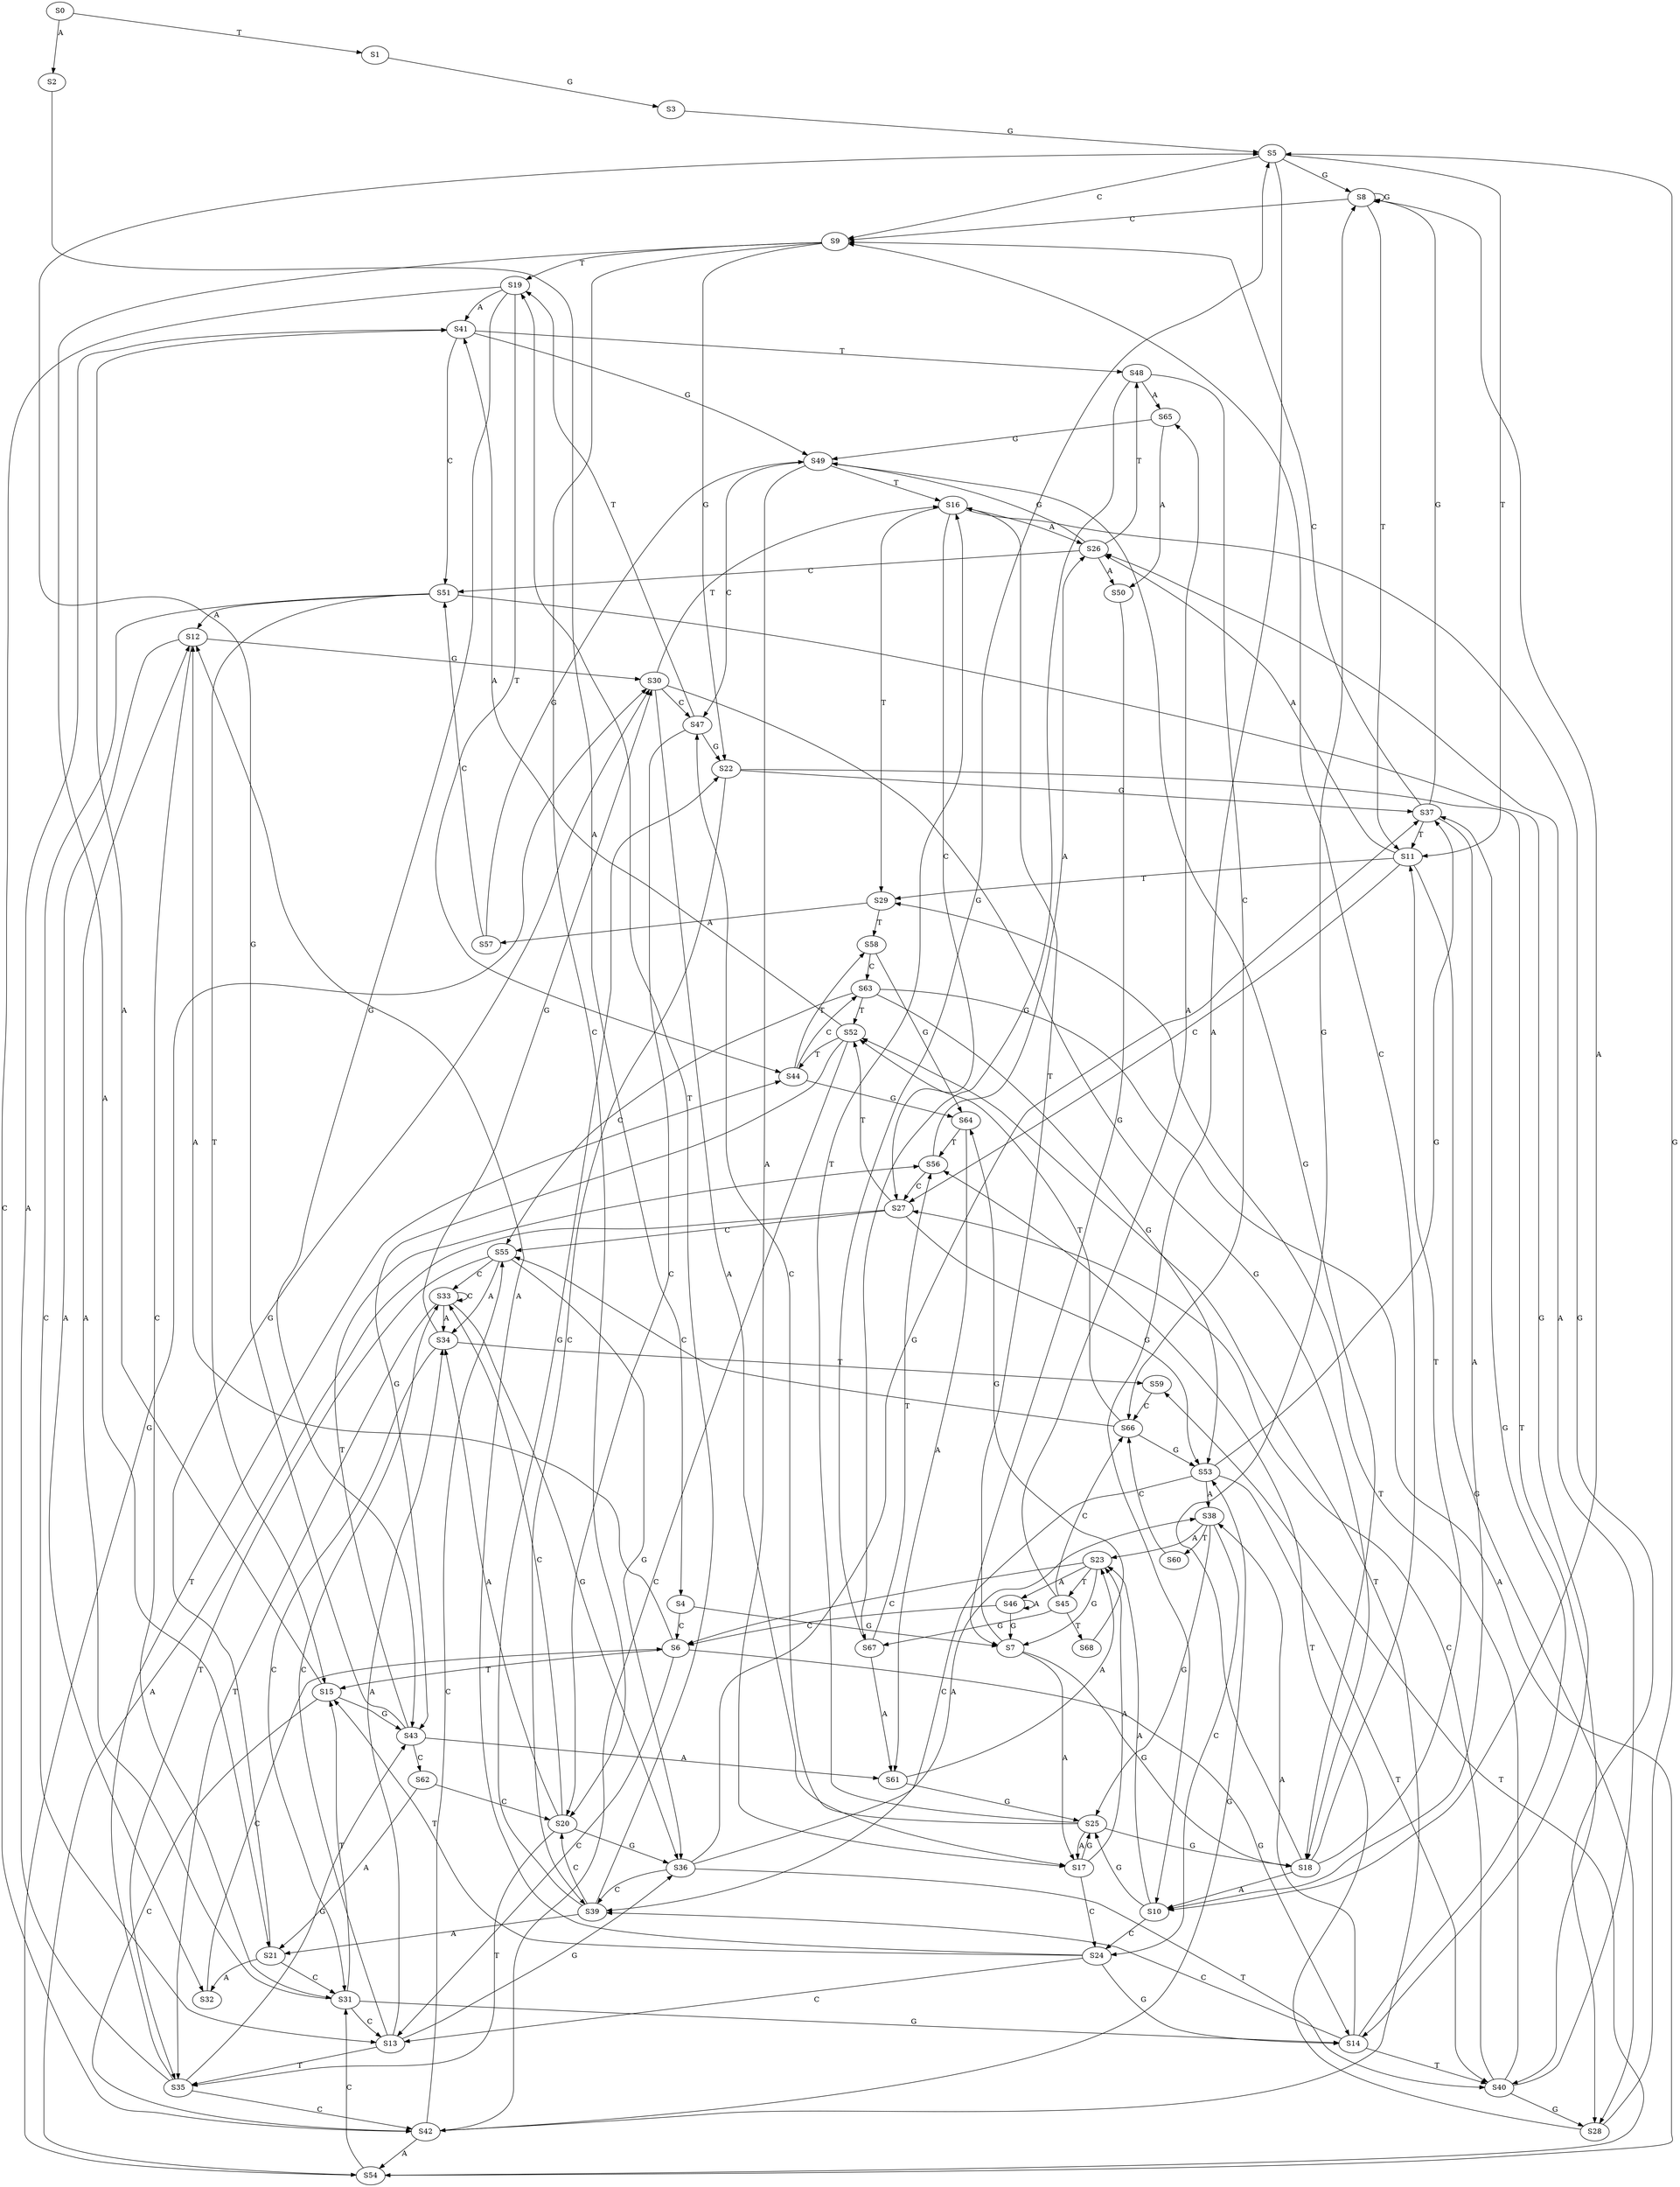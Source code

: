 strict digraph  {
	S0 -> S1 [ label = T ];
	S0 -> S2 [ label = A ];
	S1 -> S3 [ label = G ];
	S2 -> S4 [ label = A ];
	S3 -> S5 [ label = G ];
	S4 -> S6 [ label = C ];
	S4 -> S7 [ label = G ];
	S5 -> S8 [ label = G ];
	S5 -> S9 [ label = C ];
	S5 -> S10 [ label = A ];
	S5 -> S11 [ label = T ];
	S6 -> S12 [ label = A ];
	S6 -> S13 [ label = C ];
	S6 -> S14 [ label = G ];
	S6 -> S15 [ label = T ];
	S7 -> S16 [ label = T ];
	S7 -> S17 [ label = A ];
	S7 -> S18 [ label = G ];
	S8 -> S11 [ label = T ];
	S8 -> S9 [ label = C ];
	S8 -> S8 [ label = G ];
	S8 -> S10 [ label = A ];
	S9 -> S19 [ label = T ];
	S9 -> S20 [ label = C ];
	S9 -> S21 [ label = A ];
	S9 -> S22 [ label = G ];
	S10 -> S23 [ label = A ];
	S10 -> S24 [ label = C ];
	S10 -> S25 [ label = G ];
	S11 -> S26 [ label = A ];
	S11 -> S27 [ label = C ];
	S11 -> S28 [ label = G ];
	S11 -> S29 [ label = T ];
	S12 -> S30 [ label = G ];
	S12 -> S31 [ label = C ];
	S12 -> S32 [ label = A ];
	S13 -> S33 [ label = C ];
	S13 -> S34 [ label = A ];
	S13 -> S35 [ label = T ];
	S13 -> S36 [ label = G ];
	S14 -> S37 [ label = G ];
	S14 -> S38 [ label = A ];
	S14 -> S39 [ label = C ];
	S14 -> S40 [ label = T ];
	S15 -> S41 [ label = A ];
	S15 -> S42 [ label = C ];
	S15 -> S43 [ label = G ];
	S16 -> S26 [ label = A ];
	S16 -> S27 [ label = C ];
	S16 -> S28 [ label = G ];
	S16 -> S29 [ label = T ];
	S17 -> S23 [ label = A ];
	S17 -> S24 [ label = C ];
	S17 -> S25 [ label = G ];
	S18 -> S10 [ label = A ];
	S18 -> S8 [ label = G ];
	S18 -> S11 [ label = T ];
	S18 -> S9 [ label = C ];
	S19 -> S41 [ label = A ];
	S19 -> S42 [ label = C ];
	S19 -> S44 [ label = T ];
	S19 -> S43 [ label = G ];
	S20 -> S36 [ label = G ];
	S20 -> S34 [ label = A ];
	S20 -> S35 [ label = T ];
	S20 -> S33 [ label = C ];
	S21 -> S30 [ label = G ];
	S21 -> S31 [ label = C ];
	S21 -> S32 [ label = A ];
	S22 -> S37 [ label = G ];
	S22 -> S39 [ label = C ];
	S22 -> S40 [ label = T ];
	S23 -> S45 [ label = T ];
	S23 -> S6 [ label = C ];
	S23 -> S46 [ label = A ];
	S23 -> S7 [ label = G ];
	S24 -> S15 [ label = T ];
	S24 -> S14 [ label = G ];
	S24 -> S13 [ label = C ];
	S24 -> S12 [ label = A ];
	S25 -> S16 [ label = T ];
	S25 -> S17 [ label = A ];
	S25 -> S18 [ label = G ];
	S25 -> S47 [ label = C ];
	S26 -> S48 [ label = T ];
	S26 -> S49 [ label = G ];
	S26 -> S50 [ label = A ];
	S26 -> S51 [ label = C ];
	S27 -> S52 [ label = T ];
	S27 -> S53 [ label = G ];
	S27 -> S54 [ label = A ];
	S27 -> S55 [ label = C ];
	S28 -> S56 [ label = T ];
	S28 -> S5 [ label = G ];
	S29 -> S57 [ label = A ];
	S29 -> S58 [ label = T ];
	S30 -> S18 [ label = G ];
	S30 -> S16 [ label = T ];
	S30 -> S17 [ label = A ];
	S30 -> S47 [ label = C ];
	S31 -> S15 [ label = T ];
	S31 -> S13 [ label = C ];
	S31 -> S12 [ label = A ];
	S31 -> S14 [ label = G ];
	S32 -> S6 [ label = C ];
	S33 -> S36 [ label = G ];
	S33 -> S33 [ label = C ];
	S33 -> S34 [ label = A ];
	S33 -> S35 [ label = T ];
	S34 -> S30 [ label = G ];
	S34 -> S59 [ label = T ];
	S34 -> S31 [ label = C ];
	S35 -> S43 [ label = G ];
	S35 -> S41 [ label = A ];
	S35 -> S42 [ label = C ];
	S35 -> S44 [ label = T ];
	S36 -> S38 [ label = A ];
	S36 -> S37 [ label = G ];
	S36 -> S40 [ label = T ];
	S36 -> S39 [ label = C ];
	S37 -> S10 [ label = A ];
	S37 -> S8 [ label = G ];
	S37 -> S9 [ label = C ];
	S37 -> S11 [ label = T ];
	S38 -> S23 [ label = A ];
	S38 -> S24 [ label = C ];
	S38 -> S25 [ label = G ];
	S38 -> S60 [ label = T ];
	S39 -> S22 [ label = G ];
	S39 -> S19 [ label = T ];
	S39 -> S20 [ label = C ];
	S39 -> S21 [ label = A ];
	S40 -> S27 [ label = C ];
	S40 -> S26 [ label = A ];
	S40 -> S28 [ label = G ];
	S40 -> S29 [ label = T ];
	S41 -> S49 [ label = G ];
	S41 -> S48 [ label = T ];
	S41 -> S51 [ label = C ];
	S42 -> S52 [ label = T ];
	S42 -> S53 [ label = G ];
	S42 -> S55 [ label = C ];
	S42 -> S54 [ label = A ];
	S43 -> S61 [ label = A ];
	S43 -> S62 [ label = C ];
	S43 -> S5 [ label = G ];
	S43 -> S56 [ label = T ];
	S44 -> S63 [ label = C ];
	S44 -> S64 [ label = G ];
	S44 -> S58 [ label = T ];
	S45 -> S65 [ label = A ];
	S45 -> S66 [ label = C ];
	S45 -> S67 [ label = G ];
	S45 -> S68 [ label = T ];
	S46 -> S7 [ label = G ];
	S46 -> S6 [ label = C ];
	S46 -> S46 [ label = A ];
	S47 -> S20 [ label = C ];
	S47 -> S19 [ label = T ];
	S47 -> S22 [ label = G ];
	S48 -> S66 [ label = C ];
	S48 -> S65 [ label = A ];
	S48 -> S67 [ label = G ];
	S49 -> S16 [ label = T ];
	S49 -> S17 [ label = A ];
	S49 -> S47 [ label = C ];
	S49 -> S18 [ label = G ];
	S50 -> S7 [ label = G ];
	S51 -> S14 [ label = G ];
	S51 -> S13 [ label = C ];
	S51 -> S15 [ label = T ];
	S51 -> S12 [ label = A ];
	S52 -> S43 [ label = G ];
	S52 -> S42 [ label = C ];
	S52 -> S41 [ label = A ];
	S52 -> S44 [ label = T ];
	S53 -> S37 [ label = G ];
	S53 -> S40 [ label = T ];
	S53 -> S39 [ label = C ];
	S53 -> S38 [ label = A ];
	S54 -> S59 [ label = T ];
	S54 -> S31 [ label = C ];
	S54 -> S30 [ label = G ];
	S55 -> S33 [ label = C ];
	S55 -> S34 [ label = A ];
	S55 -> S35 [ label = T ];
	S55 -> S36 [ label = G ];
	S56 -> S27 [ label = C ];
	S56 -> S26 [ label = A ];
	S57 -> S51 [ label = C ];
	S57 -> S49 [ label = G ];
	S58 -> S64 [ label = G ];
	S58 -> S63 [ label = C ];
	S59 -> S66 [ label = C ];
	S60 -> S66 [ label = C ];
	S61 -> S25 [ label = G ];
	S61 -> S23 [ label = A ];
	S62 -> S20 [ label = C ];
	S62 -> S21 [ label = A ];
	S63 -> S54 [ label = A ];
	S63 -> S52 [ label = T ];
	S63 -> S55 [ label = C ];
	S63 -> S53 [ label = G ];
	S64 -> S56 [ label = T ];
	S64 -> S61 [ label = A ];
	S65 -> S49 [ label = G ];
	S65 -> S50 [ label = A ];
	S66 -> S55 [ label = C ];
	S66 -> S53 [ label = G ];
	S66 -> S52 [ label = T ];
	S67 -> S5 [ label = G ];
	S67 -> S61 [ label = A ];
	S67 -> S56 [ label = T ];
	S68 -> S64 [ label = G ];
}
